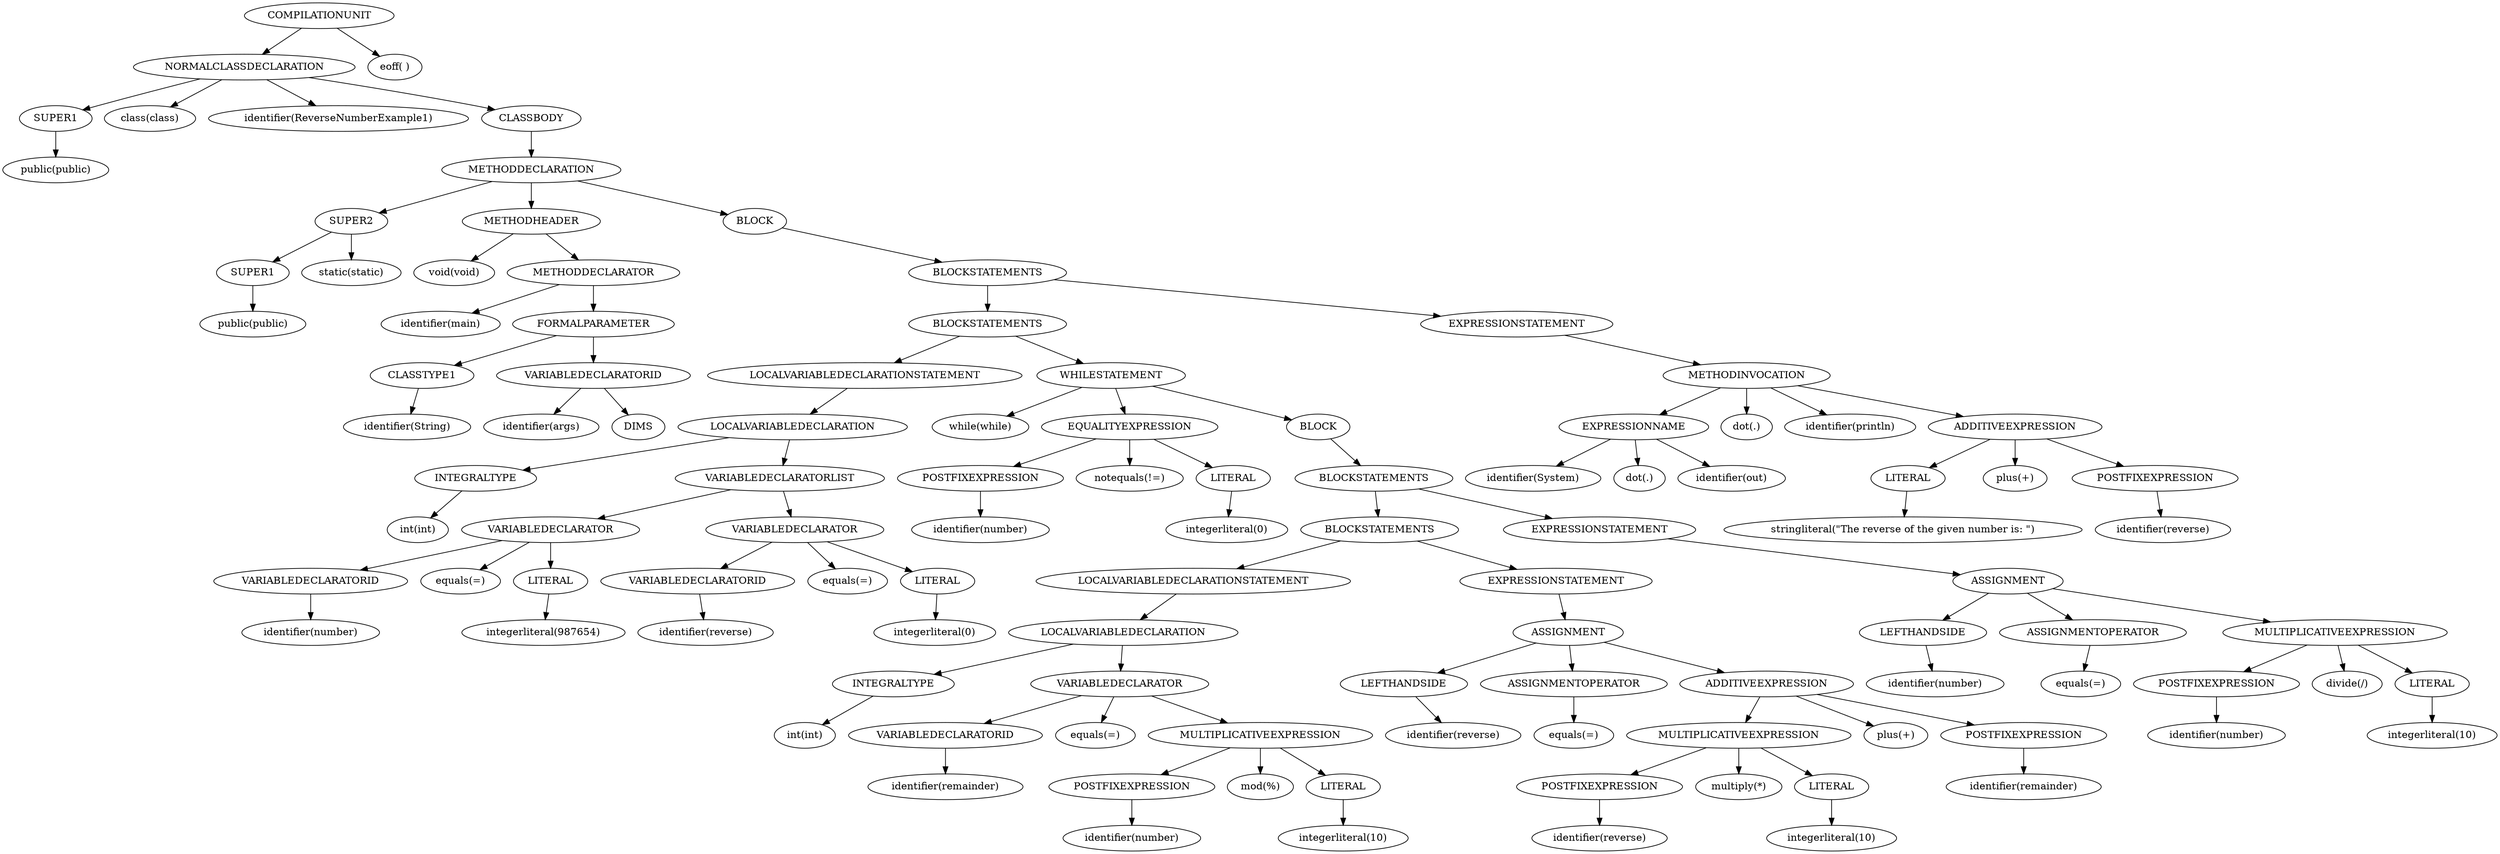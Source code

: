digraph ASTVisual {
 ordering = out ;
10 [ label="SUPER1"]
20 [ label="public(public)"]
30 [ label="SUPER1"]
40 [ label="public(public)"]
50 [ label="SUPER2"]
60 [ label="static(static)"]
70 [ label="CLASSTYPE1"]
80 [ label="identifier(String)"]
90 [ label="DIMS"]
100 [ label="VARIABLEDECLARATORID"]
110 [ label="identifier(args)"]
120 [ label="FORMALPARAMETER"]
130 [ label="METHODDECLARATOR"]
140 [ label="identifier(main)"]
150 [ label="METHODHEADER"]
160 [ label="void(void)"]
170 [ label="INTEGRALTYPE"]
180 [ label="int(int)"]
190 [ label="VARIABLEDECLARATORID"]
200 [ label="identifier(number)"]
210 [ label="LITERAL"]
220 [ label="integerliteral(987654)"]
230 [ label="VARIABLEDECLARATOR"]
240 [ label="equals(=)"]
250 [ label="VARIABLEDECLARATORID"]
260 [ label="identifier(reverse)"]
270 [ label="LITERAL"]
280 [ label="integerliteral(0)"]
290 [ label="VARIABLEDECLARATOR"]
300 [ label="equals(=)"]
310 [ label="VARIABLEDECLARATORLIST"]
320 [ label="LOCALVARIABLEDECLARATION"]
330 [ label="LOCALVARIABLEDECLARATIONSTATEMENT"]
340 [ label="POSTFIXEXPRESSION"]
350 [ label="identifier(number)"]
360 [ label="LITERAL"]
370 [ label="integerliteral(0)"]
380 [ label="EQUALITYEXPRESSION"]
390 [ label="notequals(!=)"]
400 [ label="INTEGRALTYPE"]
410 [ label="int(int)"]
420 [ label="VARIABLEDECLARATORID"]
430 [ label="identifier(remainder)"]
440 [ label="POSTFIXEXPRESSION"]
450 [ label="identifier(number)"]
460 [ label="LITERAL"]
470 [ label="integerliteral(10)"]
480 [ label="MULTIPLICATIVEEXPRESSION"]
490 [ label="mod(%)"]
500 [ label="VARIABLEDECLARATOR"]
510 [ label="equals(=)"]
520 [ label="LOCALVARIABLEDECLARATION"]
530 [ label="LOCALVARIABLEDECLARATIONSTATEMENT"]
540 [ label="LEFTHANDSIDE"]
550 [ label="identifier(reverse)"]
560 [ label="ASSIGNMENTOPERATOR"]
570 [ label="equals(=)"]
580 [ label="POSTFIXEXPRESSION"]
590 [ label="identifier(reverse)"]
600 [ label="LITERAL"]
610 [ label="integerliteral(10)"]
620 [ label="MULTIPLICATIVEEXPRESSION"]
630 [ label="multiply(*)"]
640 [ label="POSTFIXEXPRESSION"]
650 [ label="identifier(remainder)"]
660 [ label="ADDITIVEEXPRESSION"]
670 [ label="plus(+)"]
680 [ label="ASSIGNMENT"]
690 [ label="EXPRESSIONSTATEMENT"]
700 [ label="BLOCKSTATEMENTS"]
710 [ label="LEFTHANDSIDE"]
720 [ label="identifier(number)"]
730 [ label="ASSIGNMENTOPERATOR"]
740 [ label="equals(=)"]
750 [ label="POSTFIXEXPRESSION"]
760 [ label="identifier(number)"]
770 [ label="LITERAL"]
780 [ label="integerliteral(10)"]
790 [ label="MULTIPLICATIVEEXPRESSION"]
800 [ label="divide(/)"]
810 [ label="ASSIGNMENT"]
820 [ label="EXPRESSIONSTATEMENT"]
830 [ label="BLOCKSTATEMENTS"]
840 [ label="BLOCK"]
850 [ label="WHILESTATEMENT"]
860 [ label="while(while)"]
870 [ label="BLOCKSTATEMENTS"]
880 [ label="EXPRESSIONNAME"]
890 [ label="identifier(System)"]
900 [ label="dot(.)"]
910 [ label="identifier(out)"]
920 [ label="LITERAL"]
930 [ label="stringliteral(\"The reverse of the given number is: \")"]
940 [ label="POSTFIXEXPRESSION"]
950 [ label="identifier(reverse)"]
960 [ label="ADDITIVEEXPRESSION"]
970 [ label="plus(+)"]
980 [ label="METHODINVOCATION"]
990 [ label="dot(.)"]
1000 [ label="identifier(println)"]
1010 [ label="EXPRESSIONSTATEMENT"]
1020 [ label="BLOCKSTATEMENTS"]
1030 [ label="BLOCK"]
1040 [ label="METHODDECLARATION"]
1050 [ label="CLASSBODY"]
1060 [ label="NORMALCLASSDECLARATION"]
1070 [ label="class(class)"]
1080 [ label="identifier(ReverseNumberExample1)"]
1090 [ label="COMPILATIONUNIT"]
1100 [ label="eoff( )"]
10 -> 20[ label=""]
30 -> 40[ label=""]
50 -> 30[ label=""]
50 -> 60[ label=""]
70 -> 80[ label=""]
100 -> 110[ label=""]
100 -> 90[ label=""]
120 -> 70[ label=""]
120 -> 100[ label=""]
130 -> 140[ label=""]
130 -> 120[ label=""]
150 -> 160[ label=""]
150 -> 130[ label=""]
170 -> 180[ label=""]
190 -> 200[ label=""]
210 -> 220[ label=""]
230 -> 190[ label=""]
230 -> 240[ label=""]
230 -> 210[ label=""]
250 -> 260[ label=""]
270 -> 280[ label=""]
290 -> 250[ label=""]
290 -> 300[ label=""]
290 -> 270[ label=""]
310 -> 230[ label=""]
310 -> 290[ label=""]
320 -> 170[ label=""]
320 -> 310[ label=""]
330 -> 320[ label=""]
340 -> 350[ label=""]
360 -> 370[ label=""]
380 -> 340[ label=""]
380 -> 390[ label=""]
380 -> 360[ label=""]
400 -> 410[ label=""]
420 -> 430[ label=""]
440 -> 450[ label=""]
460 -> 470[ label=""]
480 -> 440[ label=""]
480 -> 490[ label=""]
480 -> 460[ label=""]
500 -> 420[ label=""]
500 -> 510[ label=""]
500 -> 480[ label=""]
520 -> 400[ label=""]
520 -> 500[ label=""]
530 -> 520[ label=""]
540 -> 550[ label=""]
560 -> 570[ label=""]
580 -> 590[ label=""]
600 -> 610[ label=""]
620 -> 580[ label=""]
620 -> 630[ label=""]
620 -> 600[ label=""]
640 -> 650[ label=""]
660 -> 620[ label=""]
660 -> 670[ label=""]
660 -> 640[ label=""]
680 -> 540[ label=""]
680 -> 560[ label=""]
680 -> 660[ label=""]
690 -> 680[ label=""]
700 -> 530[ label=""]
700 -> 690[ label=""]
710 -> 720[ label=""]
730 -> 740[ label=""]
750 -> 760[ label=""]
770 -> 780[ label=""]
790 -> 750[ label=""]
790 -> 800[ label=""]
790 -> 770[ label=""]
810 -> 710[ label=""]
810 -> 730[ label=""]
810 -> 790[ label=""]
820 -> 810[ label=""]
830 -> 700[ label=""]
830 -> 820[ label=""]
840 -> 830[ label=""]
850 -> 860[ label=""]
850 -> 380[ label=""]
850 -> 840[ label=""]
870 -> 330[ label=""]
870 -> 850[ label=""]
880 -> 890[ label=""]
880 -> 900[ label=""]
880 -> 910[ label=""]
920 -> 930[ label=""]
940 -> 950[ label=""]
960 -> 920[ label=""]
960 -> 970[ label=""]
960 -> 940[ label=""]
980 -> 880[ label=""]
980 -> 990[ label=""]
980 -> 1000[ label=""]
980 -> 960[ label=""]
1010 -> 980[ label=""]
1020 -> 870[ label=""]
1020 -> 1010[ label=""]
1030 -> 1020[ label=""]
1040 -> 50[ label=""]
1040 -> 150[ label=""]
1040 -> 1030[ label=""]
1050 -> 1040[ label=""]
1060 -> 10[ label=""]
1060 -> 1070[ label=""]
1060 -> 1080[ label=""]
1060 -> 1050[ label=""]
1090 -> 1060[ label=""]
1090 -> 1100[ label=""]
  }
